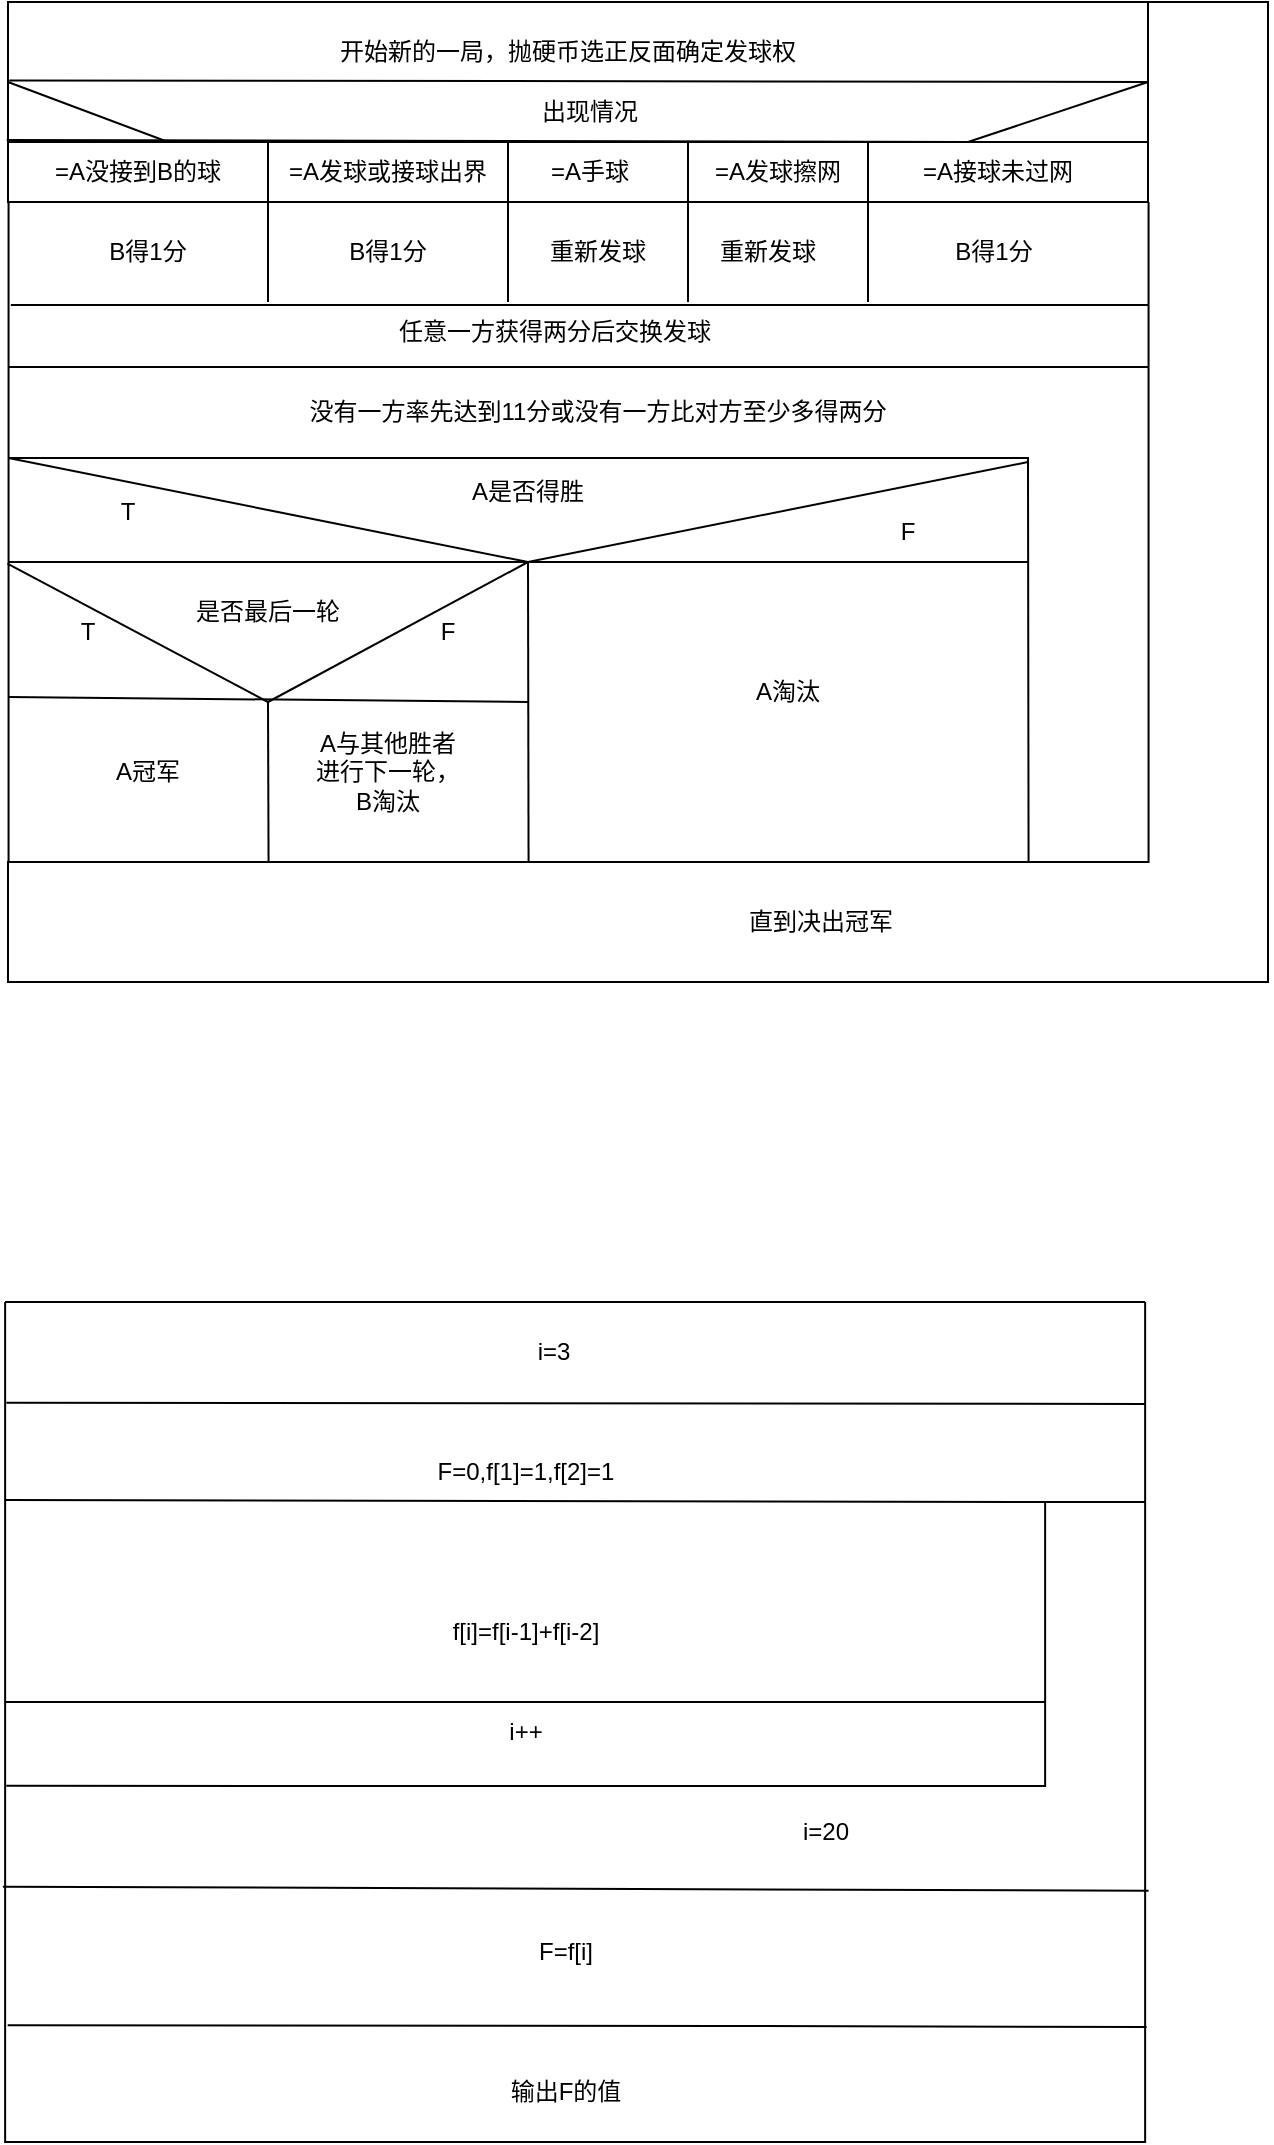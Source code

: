 <mxfile version="21.1.8" type="github">
  <diagram name="第 1 页" id="TvOghdLEXlN_RdS35WhK">
    <mxGraphModel dx="2150" dy="968" grid="1" gridSize="10" guides="1" tooltips="1" connect="1" arrows="1" fold="1" page="1" pageScale="1" pageWidth="827" pageHeight="1169" math="0" shadow="0">
      <root>
        <mxCell id="0" />
        <mxCell id="1" parent="0" />
        <mxCell id="h4DI42kt3oIY_V8vE__m-12" value="" style="swimlane;startSize=0;" parent="1" vertex="1">
          <mxGeometry x="140.28" y="140" width="570" height="330" as="geometry" />
        </mxCell>
        <mxCell id="h4DI42kt3oIY_V8vE__m-15" value="没有一方率先达到11分或没有一方比对方至少多得两分" style="text;html=1;strokeColor=none;fillColor=none;align=center;verticalAlign=middle;whiteSpace=wrap;rounded=0;" parent="h4DI42kt3oIY_V8vE__m-12" vertex="1">
          <mxGeometry x="90" y="90" width="410" height="30" as="geometry" />
        </mxCell>
        <mxCell id="h4DI42kt3oIY_V8vE__m-17" value="" style="endArrow=none;html=1;rounded=0;exitX=0;exitY=0.388;exitDx=0;exitDy=0;exitPerimeter=0;" parent="h4DI42kt3oIY_V8vE__m-12" source="h4DI42kt3oIY_V8vE__m-12" edge="1">
          <mxGeometry width="50" height="50" relative="1" as="geometry">
            <mxPoint y="90" as="sourcePoint" />
            <mxPoint x="509.72" y="130" as="targetPoint" />
            <Array as="points">
              <mxPoint x="259.72" y="180" />
            </Array>
          </mxGeometry>
        </mxCell>
        <mxCell id="h4DI42kt3oIY_V8vE__m-18" value="A是否得胜" style="text;html=1;strokeColor=none;fillColor=none;align=center;verticalAlign=middle;whiteSpace=wrap;rounded=0;" parent="h4DI42kt3oIY_V8vE__m-12" vertex="1">
          <mxGeometry x="230" y="130" width="60" height="30" as="geometry" />
        </mxCell>
        <mxCell id="h4DI42kt3oIY_V8vE__m-19" value="" style="endArrow=none;html=1;rounded=0;" parent="h4DI42kt3oIY_V8vE__m-12" edge="1">
          <mxGeometry width="50" height="50" relative="1" as="geometry">
            <mxPoint x="-0.28" y="180" as="sourcePoint" />
            <mxPoint x="509.72" y="180" as="targetPoint" />
            <Array as="points" />
          </mxGeometry>
        </mxCell>
        <mxCell id="h4DI42kt3oIY_V8vE__m-21" value="T" style="text;html=1;strokeColor=none;fillColor=none;align=center;verticalAlign=middle;whiteSpace=wrap;rounded=0;" parent="h4DI42kt3oIY_V8vE__m-12" vertex="1">
          <mxGeometry x="30" y="140" width="60" height="30" as="geometry" />
        </mxCell>
        <mxCell id="h4DI42kt3oIY_V8vE__m-22" value="F" style="text;html=1;strokeColor=none;fillColor=none;align=center;verticalAlign=middle;whiteSpace=wrap;rounded=0;" parent="h4DI42kt3oIY_V8vE__m-12" vertex="1">
          <mxGeometry x="420" y="150" width="60" height="30" as="geometry" />
        </mxCell>
        <mxCell id="h4DI42kt3oIY_V8vE__m-24" value="A淘汰" style="text;html=1;strokeColor=none;fillColor=none;align=center;verticalAlign=middle;whiteSpace=wrap;rounded=0;" parent="h4DI42kt3oIY_V8vE__m-12" vertex="1">
          <mxGeometry x="360" y="230" width="60" height="30" as="geometry" />
        </mxCell>
        <mxCell id="h4DI42kt3oIY_V8vE__m-26" value="" style="endArrow=none;html=1;rounded=0;exitX=-0.001;exitY=0.548;exitDx=0;exitDy=0;exitPerimeter=0;" parent="h4DI42kt3oIY_V8vE__m-12" source="h4DI42kt3oIY_V8vE__m-12" edge="1">
          <mxGeometry width="50" height="50" relative="1" as="geometry">
            <mxPoint y="150" as="sourcePoint" />
            <mxPoint x="259.72" y="180" as="targetPoint" />
            <Array as="points">
              <mxPoint x="129.72" y="250" />
            </Array>
          </mxGeometry>
        </mxCell>
        <mxCell id="h4DI42kt3oIY_V8vE__m-28" value="是否最后一轮" style="text;html=1;strokeColor=none;fillColor=none;align=center;verticalAlign=middle;whiteSpace=wrap;rounded=0;" parent="h4DI42kt3oIY_V8vE__m-12" vertex="1">
          <mxGeometry x="80" y="190" width="100" height="30" as="geometry" />
        </mxCell>
        <mxCell id="h4DI42kt3oIY_V8vE__m-29" value="T" style="text;html=1;strokeColor=none;fillColor=none;align=center;verticalAlign=middle;whiteSpace=wrap;rounded=0;" parent="h4DI42kt3oIY_V8vE__m-12" vertex="1">
          <mxGeometry x="10" y="200" width="60" height="30" as="geometry" />
        </mxCell>
        <mxCell id="h4DI42kt3oIY_V8vE__m-30" value="F" style="text;html=1;strokeColor=none;fillColor=none;align=center;verticalAlign=middle;whiteSpace=wrap;rounded=0;" parent="h4DI42kt3oIY_V8vE__m-12" vertex="1">
          <mxGeometry x="189.72" y="200" width="60" height="30" as="geometry" />
        </mxCell>
        <mxCell id="h4DI42kt3oIY_V8vE__m-32" value="A冠军" style="text;html=1;strokeColor=none;fillColor=none;align=center;verticalAlign=middle;whiteSpace=wrap;rounded=0;" parent="h4DI42kt3oIY_V8vE__m-12" vertex="1">
          <mxGeometry x="40" y="270" width="60" height="30" as="geometry" />
        </mxCell>
        <mxCell id="h4DI42kt3oIY_V8vE__m-33" value="A与其他胜者进行下一轮，B淘汰" style="text;html=1;strokeColor=none;fillColor=none;align=center;verticalAlign=middle;whiteSpace=wrap;rounded=0;" parent="h4DI42kt3oIY_V8vE__m-12" vertex="1">
          <mxGeometry x="150" y="270" width="80" height="30" as="geometry" />
        </mxCell>
        <mxCell id="h4DI42kt3oIY_V8vE__m-37" style="edgeStyle=orthogonalEdgeStyle;rounded=0;orthogonalLoop=1;jettySize=auto;html=1;exitX=0.5;exitY=1;exitDx=0;exitDy=0;" parent="h4DI42kt3oIY_V8vE__m-12" source="h4DI42kt3oIY_V8vE__m-22" target="h4DI42kt3oIY_V8vE__m-22" edge="1">
          <mxGeometry relative="1" as="geometry" />
        </mxCell>
        <mxCell id="h4DI42kt3oIY_V8vE__m-39" value="任意一方获得两分后交换发球" style="text;html=1;strokeColor=none;fillColor=none;align=center;verticalAlign=middle;whiteSpace=wrap;rounded=0;" parent="h4DI42kt3oIY_V8vE__m-12" vertex="1">
          <mxGeometry x="171.72" y="50" width="202.5" height="30" as="geometry" />
        </mxCell>
        <mxCell id="Umyb1IfWiDKvdX4Ye3J1-5" value="B得1分" style="text;html=1;strokeColor=none;fillColor=none;align=center;verticalAlign=middle;whiteSpace=wrap;rounded=0;" vertex="1" parent="h4DI42kt3oIY_V8vE__m-12">
          <mxGeometry x="40" y="10" width="60" height="30" as="geometry" />
        </mxCell>
        <mxCell id="Umyb1IfWiDKvdX4Ye3J1-7" value="B得1分" style="text;html=1;strokeColor=none;fillColor=none;align=center;verticalAlign=middle;whiteSpace=wrap;rounded=0;" vertex="1" parent="h4DI42kt3oIY_V8vE__m-12">
          <mxGeometry x="160" y="10" width="60" height="30" as="geometry" />
        </mxCell>
        <mxCell id="Umyb1IfWiDKvdX4Ye3J1-9" value="重新发球" style="text;html=1;strokeColor=none;fillColor=none;align=center;verticalAlign=middle;whiteSpace=wrap;rounded=0;" vertex="1" parent="h4DI42kt3oIY_V8vE__m-12">
          <mxGeometry x="265" y="10" width="60" height="30" as="geometry" />
        </mxCell>
        <mxCell id="Umyb1IfWiDKvdX4Ye3J1-10" value="" style="endArrow=none;html=1;rounded=0;" edge="1" parent="h4DI42kt3oIY_V8vE__m-12">
          <mxGeometry width="50" height="50" relative="1" as="geometry">
            <mxPoint x="339.72" y="50" as="sourcePoint" />
            <mxPoint x="339.72" y="-30" as="targetPoint" />
          </mxGeometry>
        </mxCell>
        <mxCell id="Umyb1IfWiDKvdX4Ye3J1-13" value="重新发球" style="text;html=1;strokeColor=none;fillColor=none;align=center;verticalAlign=middle;whiteSpace=wrap;rounded=0;" vertex="1" parent="h4DI42kt3oIY_V8vE__m-12">
          <mxGeometry x="349.72" y="10" width="60" height="30" as="geometry" />
        </mxCell>
        <mxCell id="Umyb1IfWiDKvdX4Ye3J1-15" value="B得1分" style="text;html=1;strokeColor=none;fillColor=none;align=center;verticalAlign=middle;whiteSpace=wrap;rounded=0;" vertex="1" parent="h4DI42kt3oIY_V8vE__m-12">
          <mxGeometry x="462.72" y="10" width="60" height="30" as="geometry" />
        </mxCell>
        <mxCell id="h4DI42kt3oIY_V8vE__m-14" value="" style="endArrow=none;html=1;rounded=0;" parent="1" edge="1">
          <mxGeometry width="50" height="50" relative="1" as="geometry">
            <mxPoint x="140" y="268" as="sourcePoint" />
            <mxPoint x="650.28" y="470" as="targetPoint" />
            <Array as="points">
              <mxPoint x="650" y="268" />
            </Array>
          </mxGeometry>
        </mxCell>
        <mxCell id="h4DI42kt3oIY_V8vE__m-23" value="" style="endArrow=none;html=1;rounded=0;" parent="1" edge="1">
          <mxGeometry width="50" height="50" relative="1" as="geometry">
            <mxPoint x="400.28" y="470" as="sourcePoint" />
            <mxPoint x="400" y="320" as="targetPoint" />
          </mxGeometry>
        </mxCell>
        <mxCell id="h4DI42kt3oIY_V8vE__m-27" value="" style="endArrow=none;html=1;rounded=0;exitX=0;exitY=0.75;exitDx=0;exitDy=0;" parent="1" source="h4DI42kt3oIY_V8vE__m-12" edge="1">
          <mxGeometry width="50" height="50" relative="1" as="geometry">
            <mxPoint x="140.28" y="362" as="sourcePoint" />
            <mxPoint x="400" y="390" as="targetPoint" />
            <Array as="points" />
          </mxGeometry>
        </mxCell>
        <mxCell id="h4DI42kt3oIY_V8vE__m-31" value="" style="endArrow=none;html=1;rounded=0;" parent="1" edge="1">
          <mxGeometry width="50" height="50" relative="1" as="geometry">
            <mxPoint x="270" y="390" as="sourcePoint" />
            <mxPoint x="270.28" y="470" as="targetPoint" />
          </mxGeometry>
        </mxCell>
        <mxCell id="h4DI42kt3oIY_V8vE__m-34" value="" style="swimlane;startSize=0;" parent="1" vertex="1">
          <mxGeometry x="138.57" y="690" width="570" height="420" as="geometry" />
        </mxCell>
        <mxCell id="h4DI42kt3oIY_V8vE__m-36" value="i=20" style="text;html=1;strokeColor=none;fillColor=none;align=center;verticalAlign=middle;whiteSpace=wrap;rounded=0;" parent="h4DI42kt3oIY_V8vE__m-34" vertex="1">
          <mxGeometry x="380" y="250" width="60" height="30" as="geometry" />
        </mxCell>
        <mxCell id="h4DI42kt3oIY_V8vE__m-41" value="i=3" style="text;html=1;strokeColor=none;fillColor=none;align=center;verticalAlign=middle;whiteSpace=wrap;rounded=0;" parent="h4DI42kt3oIY_V8vE__m-34" vertex="1">
          <mxGeometry x="244" y="10" width="60" height="30" as="geometry" />
        </mxCell>
        <mxCell id="h4DI42kt3oIY_V8vE__m-44" value="输出F的值" style="text;html=1;strokeColor=none;fillColor=none;align=center;verticalAlign=middle;whiteSpace=wrap;rounded=0;" parent="h4DI42kt3oIY_V8vE__m-34" vertex="1">
          <mxGeometry x="250" y="380" width="60" height="30" as="geometry" />
        </mxCell>
        <mxCell id="h4DI42kt3oIY_V8vE__m-46" value="" style="endArrow=none;html=1;rounded=0;" parent="h4DI42kt3oIY_V8vE__m-34" edge="1">
          <mxGeometry width="50" height="50" relative="1" as="geometry">
            <mxPoint y="200" as="sourcePoint" />
            <mxPoint x="520" y="200" as="targetPoint" />
          </mxGeometry>
        </mxCell>
        <mxCell id="h4DI42kt3oIY_V8vE__m-47" value="i++" style="text;html=1;strokeColor=none;fillColor=none;align=center;verticalAlign=middle;whiteSpace=wrap;rounded=0;" parent="h4DI42kt3oIY_V8vE__m-34" vertex="1">
          <mxGeometry x="230" y="200" width="60" height="30" as="geometry" />
        </mxCell>
        <mxCell id="h4DI42kt3oIY_V8vE__m-49" value="F=0,f[1]=1,f[2]=1" style="text;html=1;strokeColor=none;fillColor=none;align=center;verticalAlign=middle;whiteSpace=wrap;rounded=0;" parent="h4DI42kt3oIY_V8vE__m-34" vertex="1">
          <mxGeometry x="230" y="70" width="60" height="30" as="geometry" />
        </mxCell>
        <mxCell id="h4DI42kt3oIY_V8vE__m-50" value="f[i]=f[i-1]+f[i-2]" style="text;html=1;strokeColor=none;fillColor=none;align=center;verticalAlign=middle;whiteSpace=wrap;rounded=0;" parent="h4DI42kt3oIY_V8vE__m-34" vertex="1">
          <mxGeometry x="180" y="150" width="160" height="30" as="geometry" />
        </mxCell>
        <mxCell id="h4DI42kt3oIY_V8vE__m-52" value="F=f[i]" style="text;html=1;strokeColor=none;fillColor=none;align=center;verticalAlign=middle;whiteSpace=wrap;rounded=0;" parent="h4DI42kt3oIY_V8vE__m-34" vertex="1">
          <mxGeometry x="250" y="310" width="60" height="30" as="geometry" />
        </mxCell>
        <mxCell id="h4DI42kt3oIY_V8vE__m-35" value="" style="endArrow=none;html=1;rounded=0;exitX=0.001;exitY=0.576;exitDx=0;exitDy=0;exitPerimeter=0;" parent="1" source="h4DI42kt3oIY_V8vE__m-34" edge="1">
          <mxGeometry width="50" height="50" relative="1" as="geometry">
            <mxPoint x="138.57" y="1000" as="sourcePoint" />
            <mxPoint x="658.57" y="790" as="targetPoint" />
            <Array as="points">
              <mxPoint x="658.57" y="932" />
              <mxPoint x="658.57" y="890" />
            </Array>
          </mxGeometry>
        </mxCell>
        <mxCell id="h4DI42kt3oIY_V8vE__m-38" value="" style="endArrow=none;html=1;rounded=0;exitX=0;exitY=0.25;exitDx=0;exitDy=0;entryX=1;entryY=0.25;entryDx=0;entryDy=0;" parent="1" source="h4DI42kt3oIY_V8vE__m-12" edge="1" target="h4DI42kt3oIY_V8vE__m-12">
          <mxGeometry width="50" height="50" relative="1" as="geometry">
            <mxPoint x="390.28" y="310" as="sourcePoint" />
            <mxPoint x="710.28" y="181" as="targetPoint" />
          </mxGeometry>
        </mxCell>
        <mxCell id="h4DI42kt3oIY_V8vE__m-40" value="" style="endArrow=none;html=1;rounded=0;exitX=0.001;exitY=0.12;exitDx=0;exitDy=0;exitPerimeter=0;" parent="1" source="h4DI42kt3oIY_V8vE__m-34" edge="1">
          <mxGeometry width="50" height="50" relative="1" as="geometry">
            <mxPoint x="278.57" y="800" as="sourcePoint" />
            <mxPoint x="708.57" y="741" as="targetPoint" />
          </mxGeometry>
        </mxCell>
        <mxCell id="h4DI42kt3oIY_V8vE__m-43" value="" style="endArrow=none;html=1;rounded=0;exitX=0.004;exitY=0.861;exitDx=0;exitDy=0;exitPerimeter=0;entryX=1.003;entryY=0.863;entryDx=0;entryDy=0;entryPerimeter=0;" parent="1" edge="1">
          <mxGeometry width="50" height="50" relative="1" as="geometry">
            <mxPoint x="139.85" y="1051.62" as="sourcePoint" />
            <mxPoint x="709.28" y="1052.46" as="targetPoint" />
            <Array as="points">
              <mxPoint x="497.57" y="1052" />
            </Array>
          </mxGeometry>
        </mxCell>
        <mxCell id="h4DI42kt3oIY_V8vE__m-48" value="" style="endArrow=none;html=1;rounded=0;" parent="1" edge="1">
          <mxGeometry width="50" height="50" relative="1" as="geometry">
            <mxPoint x="138.57" y="789" as="sourcePoint" />
            <mxPoint x="708.57" y="790" as="targetPoint" />
            <Array as="points">
              <mxPoint x="658.57" y="790" />
            </Array>
          </mxGeometry>
        </mxCell>
        <mxCell id="h4DI42kt3oIY_V8vE__m-51" value="" style="endArrow=none;html=1;rounded=0;exitX=-0.002;exitY=0.696;exitDx=0;exitDy=0;exitPerimeter=0;entryX=1.003;entryY=0.701;entryDx=0;entryDy=0;entryPerimeter=0;" parent="1" source="h4DI42kt3oIY_V8vE__m-34" target="h4DI42kt3oIY_V8vE__m-34" edge="1">
          <mxGeometry width="50" height="50" relative="1" as="geometry">
            <mxPoint x="388.57" y="990" as="sourcePoint" />
            <mxPoint x="698.57" y="982" as="targetPoint" />
          </mxGeometry>
        </mxCell>
        <mxCell id="kuUb0_Br2YemQs1z818e-2" value="" style="shape=partialRectangle;whiteSpace=wrap;html=1;bottom=1;right=1;left=1;top=0;fillColor=none;routingCenterX=-0.5;rotation=-180;" parent="1" vertex="1">
          <mxGeometry x="140" y="40" width="630" height="100" as="geometry" />
        </mxCell>
        <mxCell id="kuUb0_Br2YemQs1z818e-5" value="" style="endArrow=none;html=1;rounded=0;" parent="1" edge="1">
          <mxGeometry width="50" height="50" relative="1" as="geometry">
            <mxPoint x="710" y="140" as="sourcePoint" />
            <mxPoint x="710" y="40" as="targetPoint" />
          </mxGeometry>
        </mxCell>
        <mxCell id="kuUb0_Br2YemQs1z818e-6" value="" style="endArrow=none;html=1;rounded=0;entryX=0;entryY=0;entryDx=0;entryDy=0;" parent="1" target="kuUb0_Br2YemQs1z818e-2" edge="1">
          <mxGeometry width="50" height="50" relative="1" as="geometry">
            <mxPoint x="770" y="510" as="sourcePoint" />
            <mxPoint x="810" y="160" as="targetPoint" />
          </mxGeometry>
        </mxCell>
        <mxCell id="kuUb0_Br2YemQs1z818e-7" value="" style="shape=partialRectangle;whiteSpace=wrap;html=1;bottom=1;right=1;left=1;top=0;fillColor=none;routingCenterX=-0.5;" parent="1" vertex="1">
          <mxGeometry x="140" y="470" width="630" height="60" as="geometry" />
        </mxCell>
        <mxCell id="kuUb0_Br2YemQs1z818e-9" value="直到决出冠军" style="text;html=1;strokeColor=none;fillColor=none;align=center;verticalAlign=middle;whiteSpace=wrap;rounded=0;" parent="1" vertex="1">
          <mxGeometry x="490" y="485" width="113" height="30" as="geometry" />
        </mxCell>
        <mxCell id="kuUb0_Br2YemQs1z818e-10" value="" style="endArrow=none;html=1;rounded=0;exitX=0.999;exitY=0.608;exitDx=0;exitDy=0;exitPerimeter=0;" parent="1" source="kuUb0_Br2YemQs1z818e-2" edge="1">
          <mxGeometry width="50" height="50" relative="1" as="geometry">
            <mxPoint x="250" y="130" as="sourcePoint" />
            <mxPoint x="710" y="80" as="targetPoint" />
          </mxGeometry>
        </mxCell>
        <mxCell id="kuUb0_Br2YemQs1z818e-11" value="开始新的一局，抛硬币选正反面确定发球权" style="text;html=1;strokeColor=none;fillColor=none;align=center;verticalAlign=middle;whiteSpace=wrap;rounded=0;" parent="1" vertex="1">
          <mxGeometry x="280" y="50" width="280" height="30" as="geometry" />
        </mxCell>
        <mxCell id="kuUb0_Br2YemQs1z818e-13" value="" style="endArrow=none;html=1;rounded=0;" parent="1" edge="1">
          <mxGeometry width="50" height="50" relative="1" as="geometry">
            <mxPoint x="140" y="110" as="sourcePoint" />
            <mxPoint x="710" y="110" as="targetPoint" />
          </mxGeometry>
        </mxCell>
        <mxCell id="kuUb0_Br2YemQs1z818e-14" value="" style="endArrow=none;html=1;rounded=0;" parent="1" edge="1">
          <mxGeometry width="50" height="50" relative="1" as="geometry">
            <mxPoint x="710" y="110" as="sourcePoint" />
            <mxPoint x="140" y="80" as="targetPoint" />
            <Array as="points">
              <mxPoint x="220" y="110" />
            </Array>
          </mxGeometry>
        </mxCell>
        <mxCell id="kuUb0_Br2YemQs1z818e-15" value="" style="endArrow=none;html=1;rounded=0;exitX=1.001;exitY=0.31;exitDx=0;exitDy=0;exitPerimeter=0;" parent="1" source="kuUb0_Br2YemQs1z818e-2" edge="1">
          <mxGeometry width="50" height="50" relative="1" as="geometry">
            <mxPoint x="390" y="280" as="sourcePoint" />
            <mxPoint x="710" y="80" as="targetPoint" />
            <Array as="points">
              <mxPoint x="620" y="110" />
            </Array>
          </mxGeometry>
        </mxCell>
        <mxCell id="kuUb0_Br2YemQs1z818e-16" value="出现情况" style="text;html=1;strokeColor=none;fillColor=none;align=center;verticalAlign=middle;whiteSpace=wrap;rounded=0;" parent="1" vertex="1">
          <mxGeometry x="400.5" y="80" width="60" height="30" as="geometry" />
        </mxCell>
        <mxCell id="Umyb1IfWiDKvdX4Ye3J1-1" value="" style="endArrow=none;html=1;rounded=0;exitX=0.002;exitY=0.156;exitDx=0;exitDy=0;exitPerimeter=0;entryX=1;entryY=0.156;entryDx=0;entryDy=0;entryPerimeter=0;" edge="1" parent="1" source="h4DI42kt3oIY_V8vE__m-12" target="h4DI42kt3oIY_V8vE__m-12">
          <mxGeometry width="50" height="50" relative="1" as="geometry">
            <mxPoint x="350" y="200" as="sourcePoint" />
            <mxPoint x="400" y="150" as="targetPoint" />
          </mxGeometry>
        </mxCell>
        <mxCell id="Umyb1IfWiDKvdX4Ye3J1-2" value="" style="endArrow=none;html=1;rounded=0;" edge="1" parent="1">
          <mxGeometry width="50" height="50" relative="1" as="geometry">
            <mxPoint x="270" y="110" as="sourcePoint" />
            <mxPoint x="270" y="190" as="targetPoint" />
          </mxGeometry>
        </mxCell>
        <mxCell id="Umyb1IfWiDKvdX4Ye3J1-3" value="" style="endArrow=none;html=1;rounded=0;" edge="1" parent="1">
          <mxGeometry width="50" height="50" relative="1" as="geometry">
            <mxPoint x="390" y="190" as="sourcePoint" />
            <mxPoint x="390" y="110" as="targetPoint" />
          </mxGeometry>
        </mxCell>
        <mxCell id="Umyb1IfWiDKvdX4Ye3J1-4" value="=A没接到B的球" style="text;html=1;strokeColor=none;fillColor=none;align=center;verticalAlign=middle;whiteSpace=wrap;rounded=0;" vertex="1" parent="1">
          <mxGeometry x="160" y="110" width="90" height="30" as="geometry" />
        </mxCell>
        <mxCell id="Umyb1IfWiDKvdX4Ye3J1-6" value="=A发球或接球出界" style="text;html=1;strokeColor=none;fillColor=none;align=center;verticalAlign=middle;whiteSpace=wrap;rounded=0;" vertex="1" parent="1">
          <mxGeometry x="270" y="110" width="120" height="30" as="geometry" />
        </mxCell>
        <mxCell id="Umyb1IfWiDKvdX4Ye3J1-8" value="=A手球" style="text;html=1;strokeColor=none;fillColor=none;align=center;verticalAlign=middle;whiteSpace=wrap;rounded=0;" vertex="1" parent="1">
          <mxGeometry x="400.5" y="110" width="60" height="30" as="geometry" />
        </mxCell>
        <mxCell id="Umyb1IfWiDKvdX4Ye3J1-11" value="=A发球擦网" style="text;html=1;strokeColor=none;fillColor=none;align=center;verticalAlign=middle;whiteSpace=wrap;rounded=0;" vertex="1" parent="1">
          <mxGeometry x="490" y="110" width="70" height="30" as="geometry" />
        </mxCell>
        <mxCell id="Umyb1IfWiDKvdX4Ye3J1-12" value="" style="endArrow=none;html=1;rounded=0;" edge="1" parent="1">
          <mxGeometry width="50" height="50" relative="1" as="geometry">
            <mxPoint x="570" y="190" as="sourcePoint" />
            <mxPoint x="570" y="110" as="targetPoint" />
          </mxGeometry>
        </mxCell>
        <mxCell id="Umyb1IfWiDKvdX4Ye3J1-14" value="=A接球未过网" style="text;html=1;strokeColor=none;fillColor=none;align=center;verticalAlign=middle;whiteSpace=wrap;rounded=0;" vertex="1" parent="1">
          <mxGeometry x="590" y="110" width="90" height="30" as="geometry" />
        </mxCell>
      </root>
    </mxGraphModel>
  </diagram>
</mxfile>
